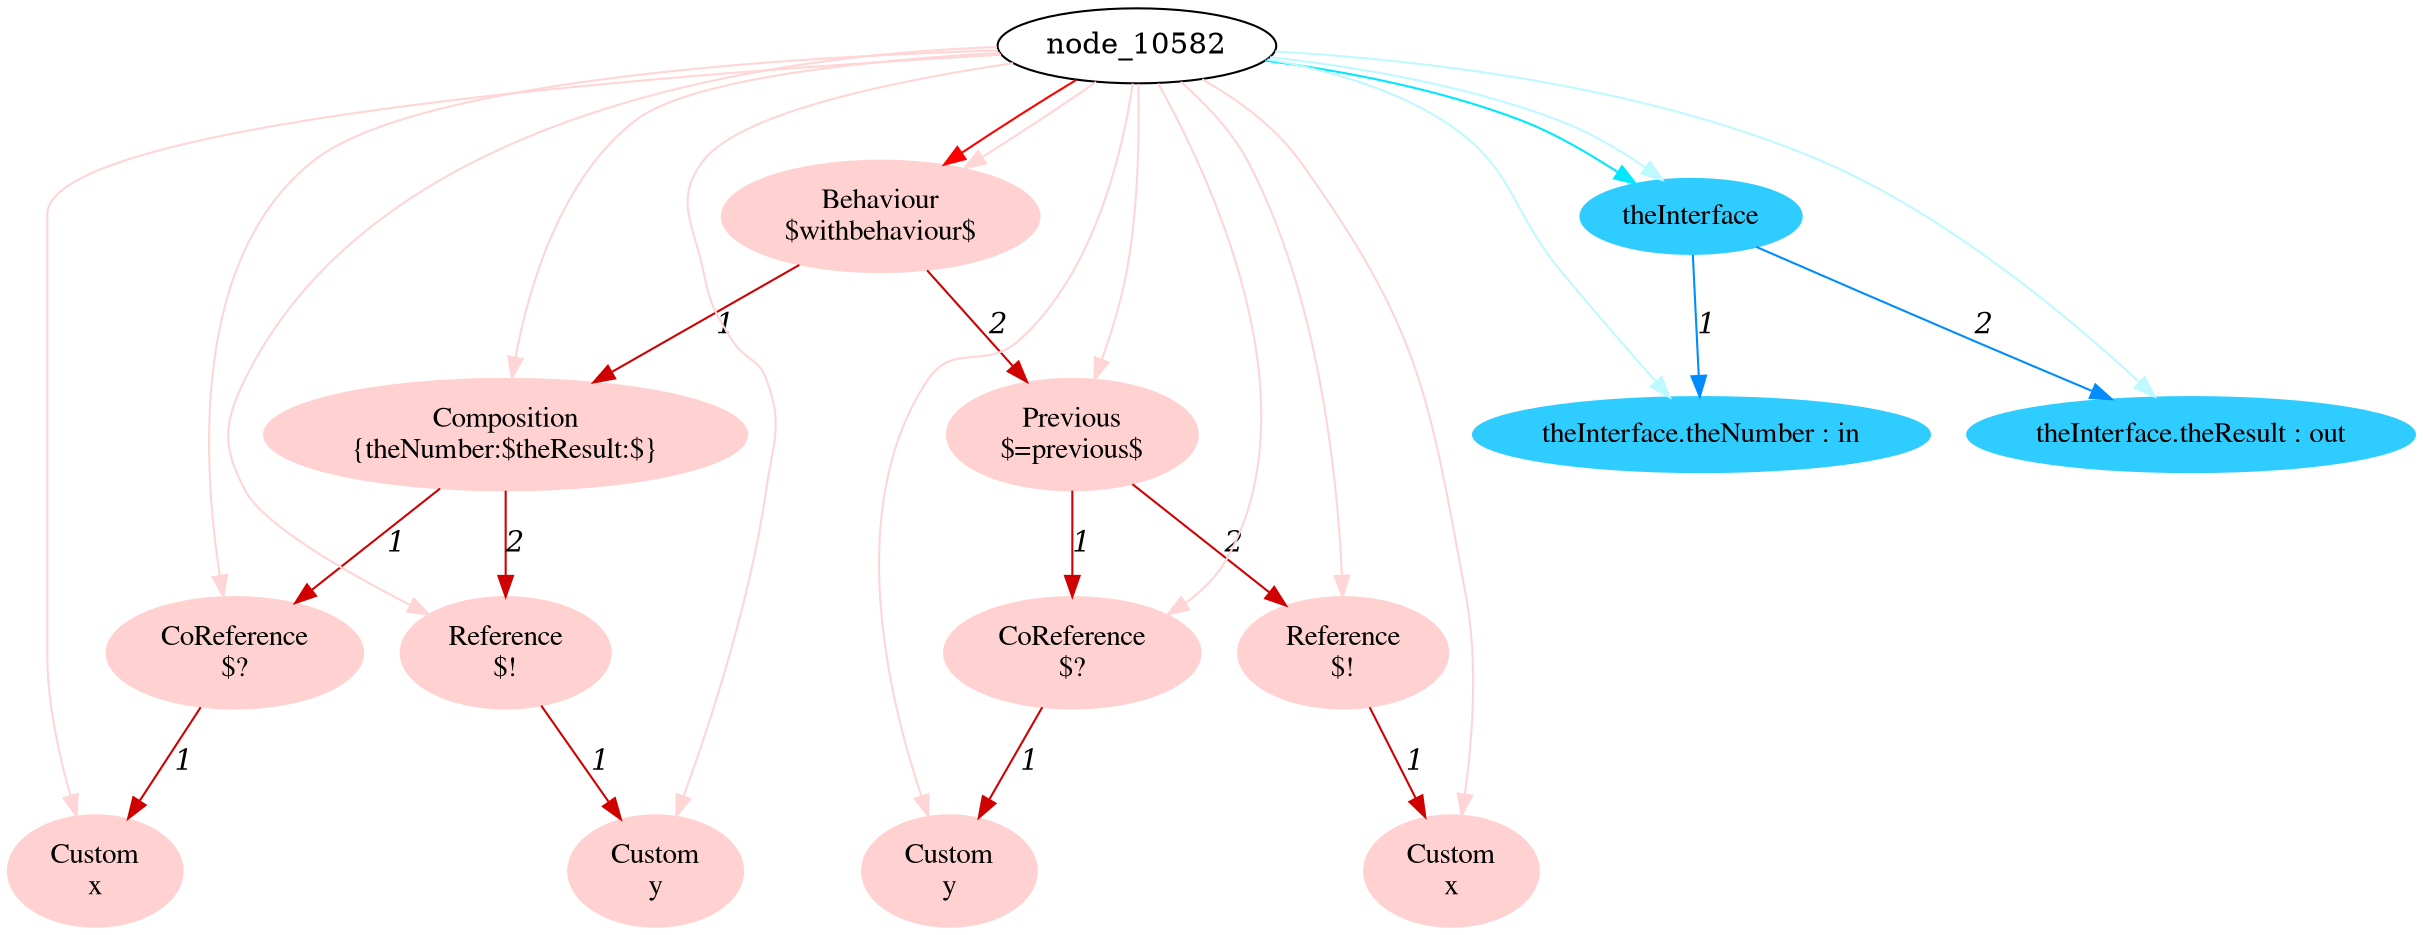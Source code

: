 digraph g{node_10592 [shape="ellipse", style="filled", color="#ffd1d1", fontname="Times", label="Behaviour
$withbehaviour$" ]
node_10594 [shape="ellipse", style="filled", color="#ffd1d1", fontname="Times", label="Composition
{theNumber:$theResult:$}" ]
node_10596 [shape="ellipse", style="filled", color="#ffd1d1", fontname="Times", label="CoReference
$?" ]
node_10598 [shape="ellipse", style="filled", color="#ffd1d1", fontname="Times", label="Custom
x" ]
node_10601 [shape="ellipse", style="filled", color="#ffd1d1", fontname="Times", label="Reference
$!" ]
node_10603 [shape="ellipse", style="filled", color="#ffd1d1", fontname="Times", label="Custom
y" ]
node_10608 [shape="ellipse", style="filled", color="#ffd1d1", fontname="Times", label="Previous
$=previous$" ]
node_10610 [shape="ellipse", style="filled", color="#ffd1d1", fontname="Times", label="CoReference
$?" ]
node_10612 [shape="ellipse", style="filled", color="#ffd1d1", fontname="Times", label="Custom
y" ]
node_10615 [shape="ellipse", style="filled", color="#ffd1d1", fontname="Times", label="Reference
$!" ]
node_10617 [shape="ellipse", style="filled", color="#ffd1d1", fontname="Times", label="Custom
x" ]
node_10583 [shape="ellipse", style="filled", color="#2fcdff", fontname="Times", label="theInterface" ]
node_10584 [shape="ellipse", style="filled", color="#2fcdff", fontname="Times", label="theInterface.theNumber : in" ]
node_10586 [shape="ellipse", style="filled", color="#2fcdff", fontname="Times", label="theInterface.theResult : out" ]
node_10596 -> node_10598 [dir=forward, arrowHead=normal, fontname="Times-Italic", arrowsize=1, color="#d00000", label="1",  headlabel="", taillabel="" ]
node_10601 -> node_10603 [dir=forward, arrowHead=normal, fontname="Times-Italic", arrowsize=1, color="#d00000", label="1",  headlabel="", taillabel="" ]
node_10594 -> node_10596 [dir=forward, arrowHead=normal, fontname="Times-Italic", arrowsize=1, color="#d00000", label="1",  headlabel="", taillabel="" ]
node_10594 -> node_10601 [dir=forward, arrowHead=normal, fontname="Times-Italic", arrowsize=1, color="#d00000", label="2",  headlabel="", taillabel="" ]
node_10610 -> node_10612 [dir=forward, arrowHead=normal, fontname="Times-Italic", arrowsize=1, color="#d00000", label="1",  headlabel="", taillabel="" ]
node_10615 -> node_10617 [dir=forward, arrowHead=normal, fontname="Times-Italic", arrowsize=1, color="#d00000", label="1",  headlabel="", taillabel="" ]
node_10608 -> node_10610 [dir=forward, arrowHead=normal, fontname="Times-Italic", arrowsize=1, color="#d00000", label="1",  headlabel="", taillabel="" ]
node_10608 -> node_10615 [dir=forward, arrowHead=normal, fontname="Times-Italic", arrowsize=1, color="#d00000", label="2",  headlabel="", taillabel="" ]
node_10592 -> node_10594 [dir=forward, arrowHead=normal, fontname="Times-Italic", arrowsize=1, color="#d00000", label="1",  headlabel="", taillabel="" ]
node_10592 -> node_10608 [dir=forward, arrowHead=normal, fontname="Times-Italic", arrowsize=1, color="#d00000", label="2",  headlabel="", taillabel="" ]
node_10582 -> node_10592 [dir=forward, arrowHead=normal, fontname="Times-Italic", arrowsize=1, color="#ff0000", label="",  headlabel="", taillabel="" ]
node_10582 -> node_10592 [dir=forward, arrowHead=normal, fontname="Times-Italic", arrowsize=1, color="#ffd5d5", label="",  headlabel="", taillabel="" ]
node_10582 -> node_10594 [dir=forward, arrowHead=normal, fontname="Times-Italic", arrowsize=1, color="#ffd5d5", label="",  headlabel="", taillabel="" ]
node_10582 -> node_10596 [dir=forward, arrowHead=normal, fontname="Times-Italic", arrowsize=1, color="#ffd5d5", label="",  headlabel="", taillabel="" ]
node_10582 -> node_10598 [dir=forward, arrowHead=normal, fontname="Times-Italic", arrowsize=1, color="#ffd5d5", label="",  headlabel="", taillabel="" ]
node_10582 -> node_10601 [dir=forward, arrowHead=normal, fontname="Times-Italic", arrowsize=1, color="#ffd5d5", label="",  headlabel="", taillabel="" ]
node_10582 -> node_10603 [dir=forward, arrowHead=normal, fontname="Times-Italic", arrowsize=1, color="#ffd5d5", label="",  headlabel="", taillabel="" ]
node_10582 -> node_10608 [dir=forward, arrowHead=normal, fontname="Times-Italic", arrowsize=1, color="#ffd5d5", label="",  headlabel="", taillabel="" ]
node_10582 -> node_10610 [dir=forward, arrowHead=normal, fontname="Times-Italic", arrowsize=1, color="#ffd5d5", label="",  headlabel="", taillabel="" ]
node_10582 -> node_10612 [dir=forward, arrowHead=normal, fontname="Times-Italic", arrowsize=1, color="#ffd5d5", label="",  headlabel="", taillabel="" ]
node_10582 -> node_10615 [dir=forward, arrowHead=normal, fontname="Times-Italic", arrowsize=1, color="#ffd5d5", label="",  headlabel="", taillabel="" ]
node_10582 -> node_10617 [dir=forward, arrowHead=normal, fontname="Times-Italic", arrowsize=1, color="#ffd5d5", label="",  headlabel="", taillabel="" ]
node_10582 -> node_10583 [dir=forward, arrowHead=normal, fontname="Times-Italic", arrowsize=1, color="#00e8ff", label="",  headlabel="", taillabel="" ]
node_10582 -> node_10584 [dir=forward, arrowHead=normal, fontname="Times-Italic", arrowsize=1, color="#bef9ff", label="",  headlabel="", taillabel="" ]
node_10582 -> node_10586 [dir=forward, arrowHead=normal, fontname="Times-Italic", arrowsize=1, color="#bef9ff", label="",  headlabel="", taillabel="" ]
node_10582 -> node_10583 [dir=forward, arrowHead=normal, fontname="Times-Italic", arrowsize=1, color="#bef9ff", label="",  headlabel="", taillabel="" ]
node_10583 -> node_10584 [dir=forward, arrowHead=normal, fontname="Times-Italic", arrowsize=1, color="#008cff", label="1",  headlabel="", taillabel="" ]
node_10583 -> node_10586 [dir=forward, arrowHead=normal, fontname="Times-Italic", arrowsize=1, color="#008cff", label="2",  headlabel="", taillabel="" ]
}